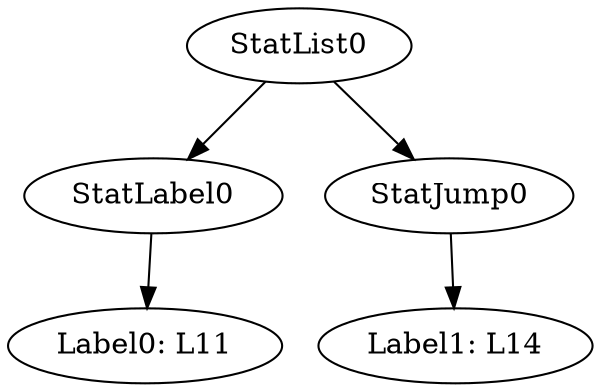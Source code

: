 digraph {
	ordering = out;
	StatJump0 -> "Label1: L14";
	StatList0 -> StatLabel0;
	StatList0 -> StatJump0;
	StatLabel0 -> "Label0: L11";
}

